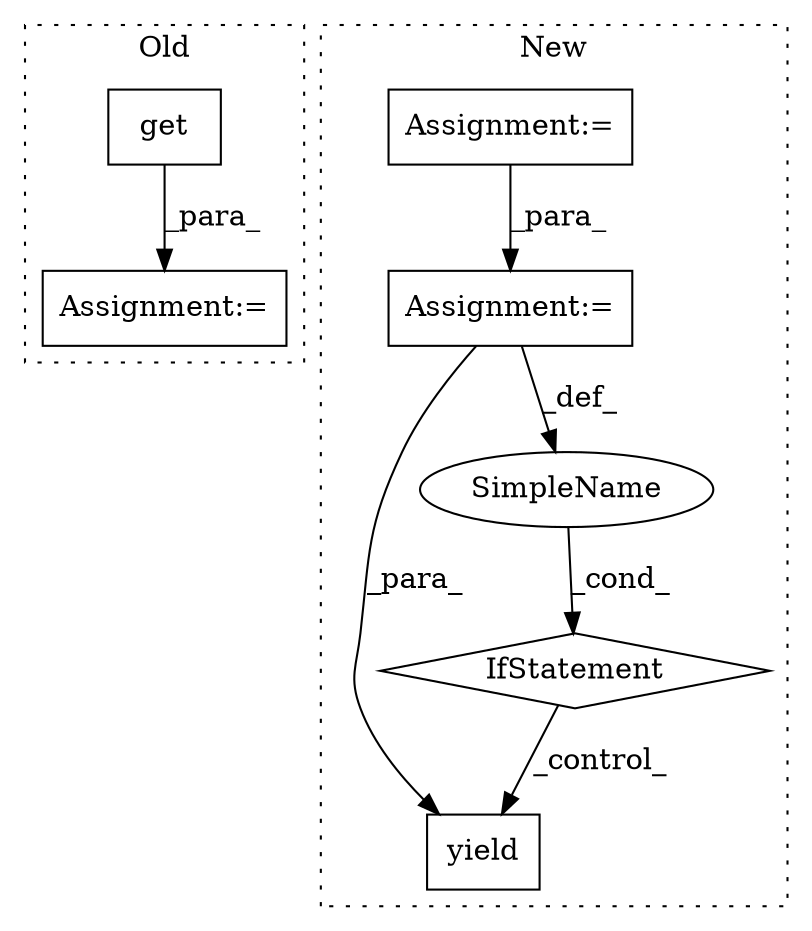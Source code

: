 digraph G {
subgraph cluster0 {
1 [label="get" a="32" s="8823,8842" l="4,1" shape="box"];
3 [label="Assignment:=" a="7" s="8809" l="1" shape="box"];
label = "Old";
style="dotted";
}
subgraph cluster1 {
2 [label="yield" a="112" s="10142" l="20" shape="box"];
4 [label="Assignment:=" a="7" s="9879" l="4" shape="box"];
5 [label="IfStatement" a="25" s="10085,10095" l="4,2" shape="diamond"];
6 [label="SimpleName" a="42" s="" l="" shape="ellipse"];
7 [label="Assignment:=" a="7" s="9967" l="1" shape="box"];
label = "New";
style="dotted";
}
1 -> 3 [label="_para_"];
4 -> 7 [label="_para_"];
5 -> 2 [label="_control_"];
6 -> 5 [label="_cond_"];
7 -> 2 [label="_para_"];
7 -> 6 [label="_def_"];
}